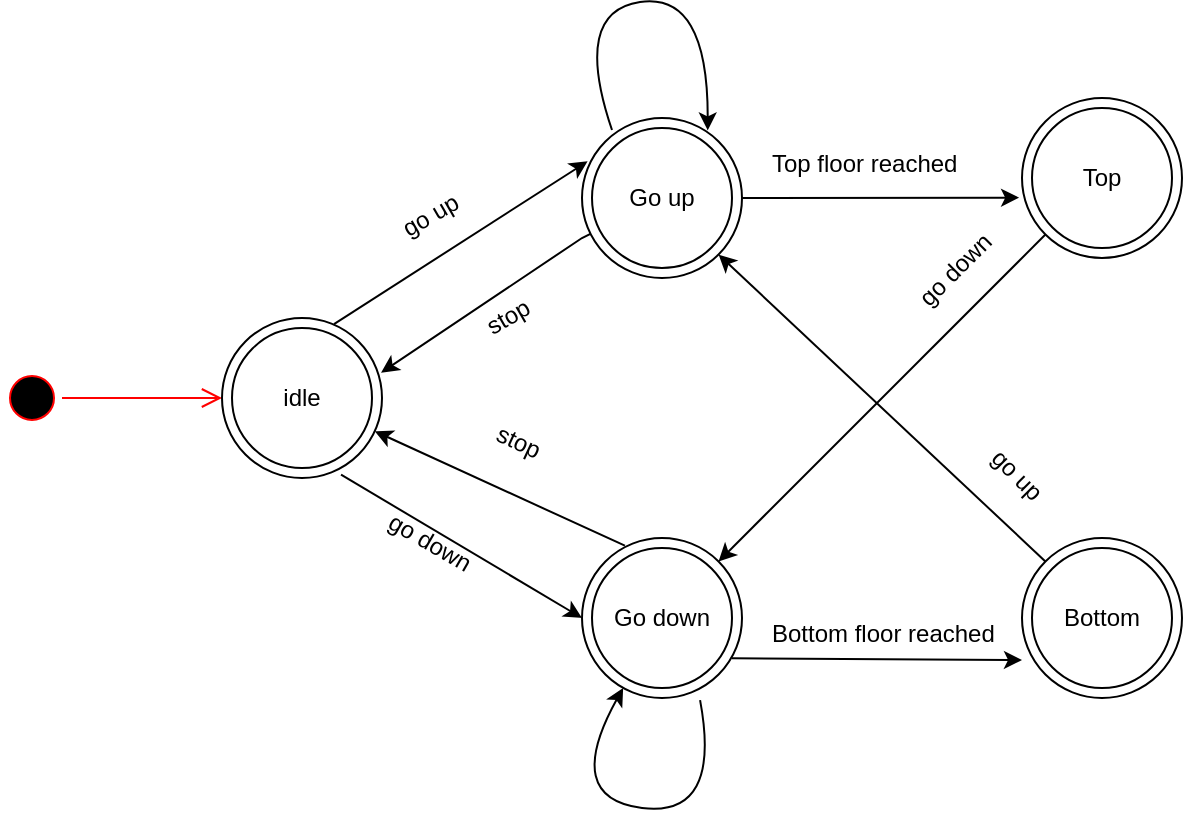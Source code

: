 <mxfile version="15.5.9" type="github">
  <diagram name="Page-1" id="58cdce13-f638-feb5-8d6f-7d28b1aa9fa0">
    <mxGraphModel dx="868" dy="468" grid="1" gridSize="10" guides="1" tooltips="1" connect="1" arrows="1" fold="1" page="1" pageScale="1" pageWidth="1100" pageHeight="850" background="none" math="0" shadow="0">
      <root>
        <mxCell id="0" />
        <mxCell id="1" parent="0" />
        <mxCell id="382b91b5511bd0f7-1" value="" style="ellipse;html=1;shape=startState;fillColor=#000000;strokeColor=#ff0000;rounded=1;shadow=0;comic=0;labelBackgroundColor=none;fontFamily=Verdana;fontSize=12;fontColor=#000000;align=center;direction=south;" parent="1" vertex="1">
          <mxGeometry x="150" y="395" width="30" height="30" as="geometry" />
        </mxCell>
        <mxCell id="2a3bc250acf0617d-9" style="edgeStyle=orthogonalEdgeStyle;html=1;labelBackgroundColor=none;endArrow=open;endSize=8;strokeColor=#ff0000;fontFamily=Verdana;fontSize=12;align=left;" parent="1" source="382b91b5511bd0f7-1" edge="1">
          <mxGeometry relative="1" as="geometry">
            <mxPoint x="260" y="410" as="targetPoint" />
          </mxGeometry>
        </mxCell>
        <mxCell id="pOz0Ra9kWPePMZy7CQo1-2" value="idle" style="ellipse;whiteSpace=wrap;html=1;aspect=fixed;" vertex="1" parent="1">
          <mxGeometry x="260" y="370" width="80" height="80" as="geometry" />
        </mxCell>
        <mxCell id="pOz0Ra9kWPePMZy7CQo1-4" value="" style="ellipse;whiteSpace=wrap;html=1;aspect=fixed;" vertex="1" parent="1">
          <mxGeometry x="440" y="270" width="80" height="80" as="geometry" />
        </mxCell>
        <mxCell id="pOz0Ra9kWPePMZy7CQo1-5" value="" style="ellipse;whiteSpace=wrap;html=1;aspect=fixed;" vertex="1" parent="1">
          <mxGeometry x="440" y="480" width="80" height="80" as="geometry" />
        </mxCell>
        <mxCell id="pOz0Ra9kWPePMZy7CQo1-6" value="" style="ellipse;whiteSpace=wrap;html=1;aspect=fixed;" vertex="1" parent="1">
          <mxGeometry x="660" y="480" width="80" height="80" as="geometry" />
        </mxCell>
        <mxCell id="pOz0Ra9kWPePMZy7CQo1-7" value="" style="ellipse;whiteSpace=wrap;html=1;aspect=fixed;" vertex="1" parent="1">
          <mxGeometry x="660" y="260" width="80" height="80" as="geometry" />
        </mxCell>
        <mxCell id="pOz0Ra9kWPePMZy7CQo1-8" value="Go up" style="ellipse;whiteSpace=wrap;html=1;aspect=fixed;" vertex="1" parent="1">
          <mxGeometry x="445" y="275" width="70" height="70" as="geometry" />
        </mxCell>
        <mxCell id="pOz0Ra9kWPePMZy7CQo1-9" value="Top" style="ellipse;whiteSpace=wrap;html=1;aspect=fixed;" vertex="1" parent="1">
          <mxGeometry x="665" y="265" width="70" height="70" as="geometry" />
        </mxCell>
        <mxCell id="pOz0Ra9kWPePMZy7CQo1-10" value="Go down" style="ellipse;whiteSpace=wrap;html=1;aspect=fixed;" vertex="1" parent="1">
          <mxGeometry x="445" y="485" width="70" height="70" as="geometry" />
        </mxCell>
        <mxCell id="pOz0Ra9kWPePMZy7CQo1-11" value="Bottom" style="ellipse;whiteSpace=wrap;html=1;aspect=fixed;" vertex="1" parent="1">
          <mxGeometry x="665" y="485" width="70" height="70" as="geometry" />
        </mxCell>
        <mxCell id="pOz0Ra9kWPePMZy7CQo1-12" value="" style="endArrow=classic;html=1;rounded=0;exitX=0.7;exitY=0.038;exitDx=0;exitDy=0;entryX=0.035;entryY=0.271;entryDx=0;entryDy=0;entryPerimeter=0;exitPerimeter=0;" edge="1" parent="1" source="pOz0Ra9kWPePMZy7CQo1-2" target="pOz0Ra9kWPePMZy7CQo1-4">
          <mxGeometry width="50" height="50" relative="1" as="geometry">
            <mxPoint x="320.284" y="345.996" as="sourcePoint" />
            <mxPoint x="431" y="291.28" as="targetPoint" />
          </mxGeometry>
        </mxCell>
        <mxCell id="pOz0Ra9kWPePMZy7CQo1-13" value="" style="endArrow=classic;html=1;rounded=0;exitX=0.744;exitY=0.979;exitDx=0;exitDy=0;exitPerimeter=0;entryX=0;entryY=0.5;entryDx=0;entryDy=0;" edge="1" parent="1" source="pOz0Ra9kWPePMZy7CQo1-2" target="pOz0Ra9kWPePMZy7CQo1-5">
          <mxGeometry width="50" height="50" relative="1" as="geometry">
            <mxPoint x="320.004" y="444.996" as="sourcePoint" />
            <mxPoint x="440" y="480" as="targetPoint" />
          </mxGeometry>
        </mxCell>
        <mxCell id="pOz0Ra9kWPePMZy7CQo1-14" value="" style="endArrow=classic;html=1;rounded=0;exitX=1;exitY=0.5;exitDx=0;exitDy=0;entryX=-0.018;entryY=0.673;entryDx=0;entryDy=0;entryPerimeter=0;" edge="1" parent="1" source="pOz0Ra9kWPePMZy7CQo1-4">
          <mxGeometry width="50" height="50" relative="1" as="geometry">
            <mxPoint x="520.004" y="300.996" as="sourcePoint" />
            <mxPoint x="658.56" y="309.84" as="targetPoint" />
          </mxGeometry>
        </mxCell>
        <mxCell id="pOz0Ra9kWPePMZy7CQo1-15" value="" style="endArrow=classic;html=1;rounded=0;exitX=1;exitY=0.5;exitDx=0;exitDy=0;entryX=0;entryY=0.763;entryDx=0;entryDy=0;entryPerimeter=0;" edge="1" parent="1" target="pOz0Ra9kWPePMZy7CQo1-6">
          <mxGeometry width="50" height="50" relative="1" as="geometry">
            <mxPoint x="515" y="540.16" as="sourcePoint" />
            <mxPoint x="653.56" y="540" as="targetPoint" />
          </mxGeometry>
        </mxCell>
        <mxCell id="pOz0Ra9kWPePMZy7CQo1-16" value="" style="endArrow=classic;html=1;rounded=0;entryX=1;entryY=0;entryDx=0;entryDy=0;" edge="1" parent="1" source="pOz0Ra9kWPePMZy7CQo1-7" target="pOz0Ra9kWPePMZy7CQo1-5">
          <mxGeometry width="50" height="50" relative="1" as="geometry">
            <mxPoint x="360" y="450" as="sourcePoint" />
            <mxPoint x="410" y="400" as="targetPoint" />
          </mxGeometry>
        </mxCell>
        <mxCell id="pOz0Ra9kWPePMZy7CQo1-17" value="" style="endArrow=classic;html=1;rounded=0;exitX=0;exitY=0;exitDx=0;exitDy=0;entryX=1;entryY=1;entryDx=0;entryDy=0;" edge="1" parent="1" source="pOz0Ra9kWPePMZy7CQo1-6" target="pOz0Ra9kWPePMZy7CQo1-4">
          <mxGeometry width="50" height="50" relative="1" as="geometry">
            <mxPoint x="360" y="450" as="sourcePoint" />
            <mxPoint x="410" y="400" as="targetPoint" />
          </mxGeometry>
        </mxCell>
        <mxCell id="pOz0Ra9kWPePMZy7CQo1-18" value="" style="endArrow=classic;html=1;rounded=0;exitX=0.268;exitY=0.048;exitDx=0;exitDy=0;exitPerimeter=0;" edge="1" parent="1" source="pOz0Ra9kWPePMZy7CQo1-5" target="pOz0Ra9kWPePMZy7CQo1-2">
          <mxGeometry width="50" height="50" relative="1" as="geometry">
            <mxPoint x="360" y="450" as="sourcePoint" />
            <mxPoint x="410" y="400" as="targetPoint" />
          </mxGeometry>
        </mxCell>
        <mxCell id="pOz0Ra9kWPePMZy7CQo1-19" value="" style="endArrow=classic;html=1;rounded=0;entryX=0.994;entryY=0.342;entryDx=0;entryDy=0;entryPerimeter=0;" edge="1" parent="1" source="pOz0Ra9kWPePMZy7CQo1-4" target="pOz0Ra9kWPePMZy7CQo1-2">
          <mxGeometry width="50" height="50" relative="1" as="geometry">
            <mxPoint x="360" y="450" as="sourcePoint" />
            <mxPoint x="370" y="365" as="targetPoint" />
            <Array as="points">
              <mxPoint x="440" y="330" />
            </Array>
          </mxGeometry>
        </mxCell>
        <mxCell id="pOz0Ra9kWPePMZy7CQo1-22" value="Bottom floor reached" style="text;html=1;strokeColor=none;fillColor=none;spacing=5;spacingTop=-20;whiteSpace=wrap;overflow=hidden;rounded=0;" vertex="1" parent="1">
          <mxGeometry x="530" y="531" width="190" height="20" as="geometry" />
        </mxCell>
        <mxCell id="pOz0Ra9kWPePMZy7CQo1-23" value="Top floor reached" style="text;html=1;strokeColor=none;fillColor=none;spacing=5;spacingTop=-20;whiteSpace=wrap;overflow=hidden;rounded=0;" vertex="1" parent="1">
          <mxGeometry x="530" y="296" width="190" height="20" as="geometry" />
        </mxCell>
        <mxCell id="pOz0Ra9kWPePMZy7CQo1-24" value="go up" style="text;html=1;strokeColor=none;fillColor=none;spacing=5;spacingTop=-20;whiteSpace=wrap;overflow=hidden;rounded=0;rotation=-30;" vertex="1" parent="1">
          <mxGeometry x="349" y="318" width="50" height="14" as="geometry" />
        </mxCell>
        <mxCell id="pOz0Ra9kWPePMZy7CQo1-26" value="go up" style="text;html=1;strokeColor=none;fillColor=none;spacing=5;spacingTop=-20;whiteSpace=wrap;overflow=hidden;rounded=0;rotation=45;" vertex="1" parent="1">
          <mxGeometry x="629" y="452" width="50" height="14" as="geometry" />
        </mxCell>
        <mxCell id="pOz0Ra9kWPePMZy7CQo1-27" value="go down" style="text;html=1;strokeColor=none;fillColor=none;spacing=5;spacingTop=-20;whiteSpace=wrap;overflow=hidden;rounded=0;rotation=30;" vertex="1" parent="1">
          <mxGeometry x="331" y="485" width="60" height="14" as="geometry" />
        </mxCell>
        <mxCell id="pOz0Ra9kWPePMZy7CQo1-30" value="stop" style="text;html=1;strokeColor=none;fillColor=none;spacing=5;spacingTop=-20;whiteSpace=wrap;overflow=hidden;rounded=0;rotation=-30;" vertex="1" parent="1">
          <mxGeometry x="391" y="367" width="50" height="14" as="geometry" />
        </mxCell>
        <mxCell id="pOz0Ra9kWPePMZy7CQo1-33" value="stop" style="text;html=1;strokeColor=none;fillColor=none;spacing=5;spacingTop=-20;whiteSpace=wrap;overflow=hidden;rounded=0;rotation=25;" vertex="1" parent="1">
          <mxGeometry x="387" y="438" width="50" height="14" as="geometry" />
        </mxCell>
        <mxCell id="pOz0Ra9kWPePMZy7CQo1-36" value="go down" style="text;html=1;strokeColor=none;fillColor=none;spacing=5;spacingTop=-20;whiteSpace=wrap;overflow=hidden;rounded=0;rotation=-45;" vertex="1" parent="1">
          <mxGeometry x="605.54" y="344.46" width="60" height="14" as="geometry" />
        </mxCell>
        <mxCell id="pOz0Ra9kWPePMZy7CQo1-39" value="" style="curved=1;endArrow=classic;html=1;rounded=0;entryX=0.723;entryY=-0.01;entryDx=0;entryDy=0;entryPerimeter=0;" edge="1" parent="1">
          <mxGeometry width="50" height="50" relative="1" as="geometry">
            <mxPoint x="455" y="276" as="sourcePoint" />
            <mxPoint x="502.84" y="276.2" as="targetPoint" />
            <Array as="points">
              <mxPoint x="435" y="217" />
              <mxPoint x="503" y="207" />
            </Array>
          </mxGeometry>
        </mxCell>
        <mxCell id="pOz0Ra9kWPePMZy7CQo1-42" value="" style="curved=1;endArrow=classic;html=1;rounded=0;exitX=0.738;exitY=1.013;exitDx=0;exitDy=0;exitPerimeter=0;" edge="1" parent="1" source="pOz0Ra9kWPePMZy7CQo1-5" target="pOz0Ra9kWPePMZy7CQo1-5">
          <mxGeometry width="50" height="50" relative="1" as="geometry">
            <mxPoint x="500" y="580" as="sourcePoint" />
            <mxPoint x="471" y="570" as="targetPoint" />
            <Array as="points">
              <mxPoint x="510" y="620" />
              <mxPoint x="430" y="610" />
            </Array>
          </mxGeometry>
        </mxCell>
        <mxCell id="pOz0Ra9kWPePMZy7CQo1-43" value="idle" style="ellipse;whiteSpace=wrap;html=1;aspect=fixed;" vertex="1" parent="1">
          <mxGeometry x="265" y="375" width="70" height="70" as="geometry" />
        </mxCell>
      </root>
    </mxGraphModel>
  </diagram>
</mxfile>
